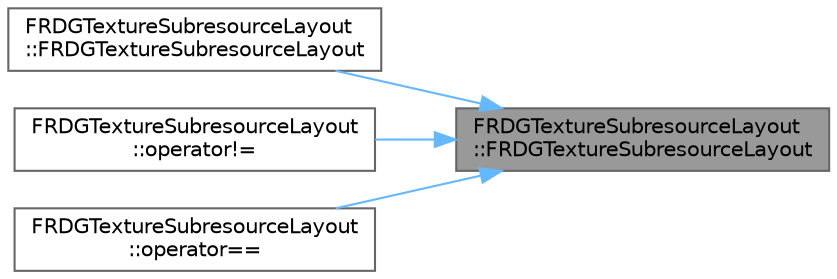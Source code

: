 digraph "FRDGTextureSubresourceLayout::FRDGTextureSubresourceLayout"
{
 // INTERACTIVE_SVG=YES
 // LATEX_PDF_SIZE
  bgcolor="transparent";
  edge [fontname=Helvetica,fontsize=10,labelfontname=Helvetica,labelfontsize=10];
  node [fontname=Helvetica,fontsize=10,shape=box,height=0.2,width=0.4];
  rankdir="RL";
  Node1 [id="Node000001",label="FRDGTextureSubresourceLayout\l::FRDGTextureSubresourceLayout",height=0.2,width=0.4,color="gray40", fillcolor="grey60", style="filled", fontcolor="black",tooltip=" "];
  Node1 -> Node2 [id="edge1_Node000001_Node000002",dir="back",color="steelblue1",style="solid",tooltip=" "];
  Node2 [id="Node000002",label="FRDGTextureSubresourceLayout\l::FRDGTextureSubresourceLayout",height=0.2,width=0.4,color="grey40", fillcolor="white", style="filled",URL="$db/d03/structFRDGTextureSubresourceLayout.html#a5e52d6462c9bbd4f2c02728609ed7c6a",tooltip=" "];
  Node1 -> Node3 [id="edge2_Node000001_Node000003",dir="back",color="steelblue1",style="solid",tooltip=" "];
  Node3 [id="Node000003",label="FRDGTextureSubresourceLayout\l::operator!=",height=0.2,width=0.4,color="grey40", fillcolor="white", style="filled",URL="$db/d03/structFRDGTextureSubresourceLayout.html#ad6a7c5956b75e4062accd42702cd2dff",tooltip=" "];
  Node1 -> Node4 [id="edge3_Node000001_Node000004",dir="back",color="steelblue1",style="solid",tooltip=" "];
  Node4 [id="Node000004",label="FRDGTextureSubresourceLayout\l::operator==",height=0.2,width=0.4,color="grey40", fillcolor="white", style="filled",URL="$db/d03/structFRDGTextureSubresourceLayout.html#ae0f7303af85f3621992b717235c82d53",tooltip=" "];
}
